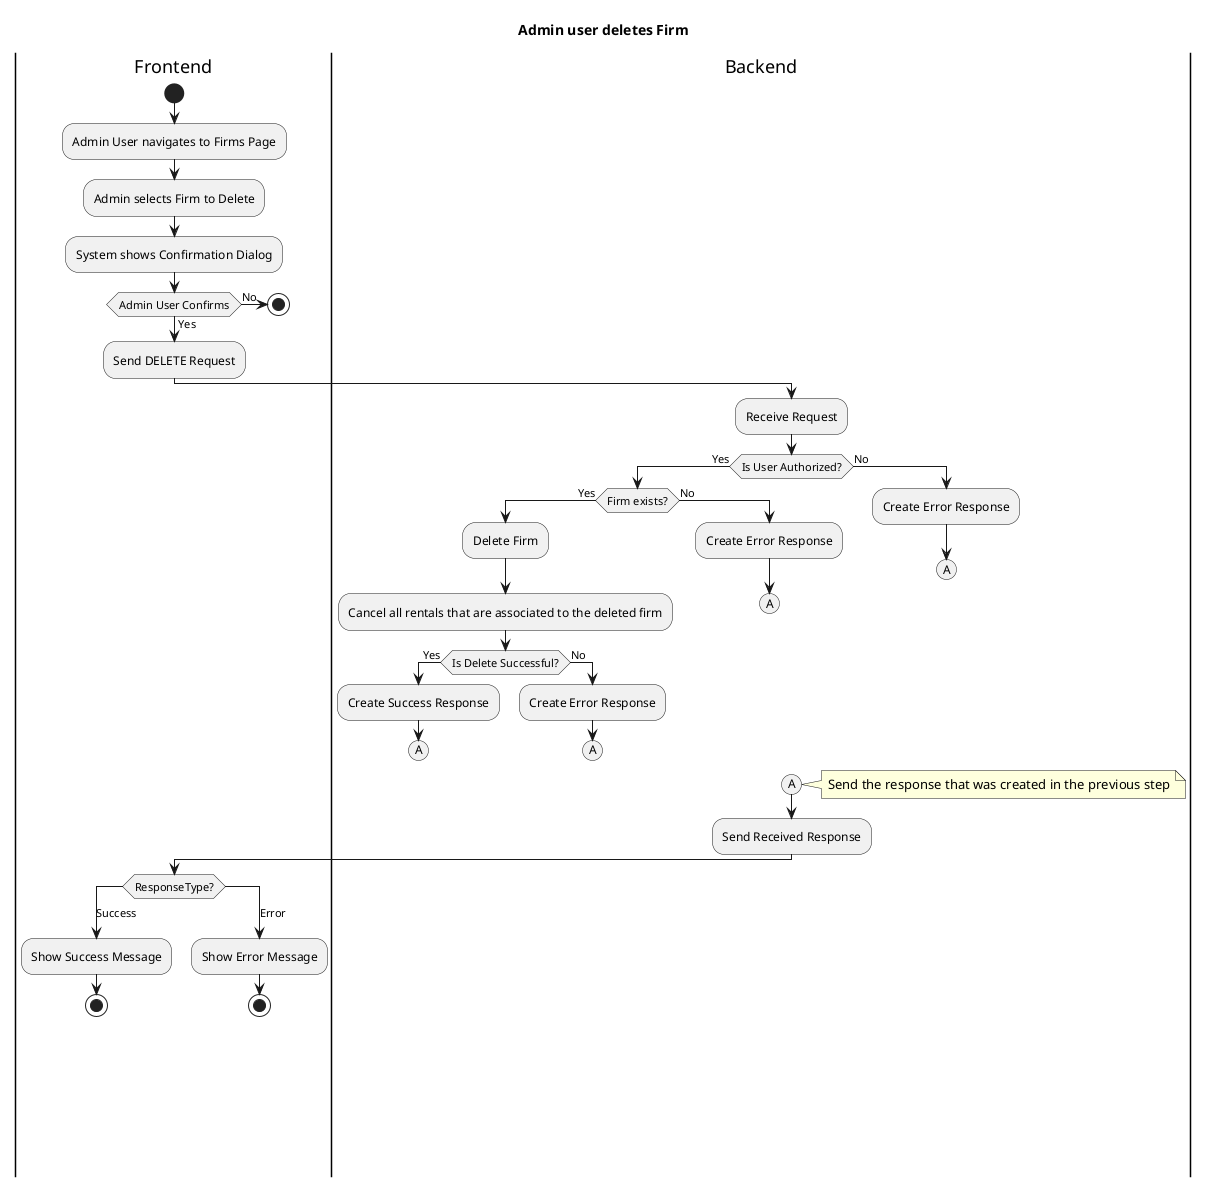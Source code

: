 @startuml
'https://plantuml.com/activity-diagram-beta
title Admin user deletes Firm

|Frontend|
start

:Admin User navigates to Firms Page;
:Admin selects Firm to Delete;
:System shows Confirmation Dialog;

if (Admin User Confirms) then (Yes)
    :Send DELETE Request;

    |Backend|

    :Receive Request;

    if (Is User Authorized?) then (Yes)
        if (Firm exists?) then (Yes)
            :Delete Firm;
            :Cancel all rentals that are associated to the deleted firm;

            if (Is Delete Successful?) then (Yes)
                :Create Success Response;
                (A)
                detach
            else (No)
                :Create Error Response;
                (A)
                detach
            endif
        else (No)
            :Create Error Response;
            (A)
            detach
        endif
    else (No)
        :Create Error Response;
        (A)
        detach
    endif

    (A)

    note right
        Send the response that was created in the previous step
    end note

    :Send Received Response;

    |Frontend|

    switch (ResponseType?)
    case (Success)
        :Show Success Message;
        stop
    case (Error)
        :Show Error Message;
        stop
    endswitch

else (No)
    |Frontend|
stop

endif

@enduml
